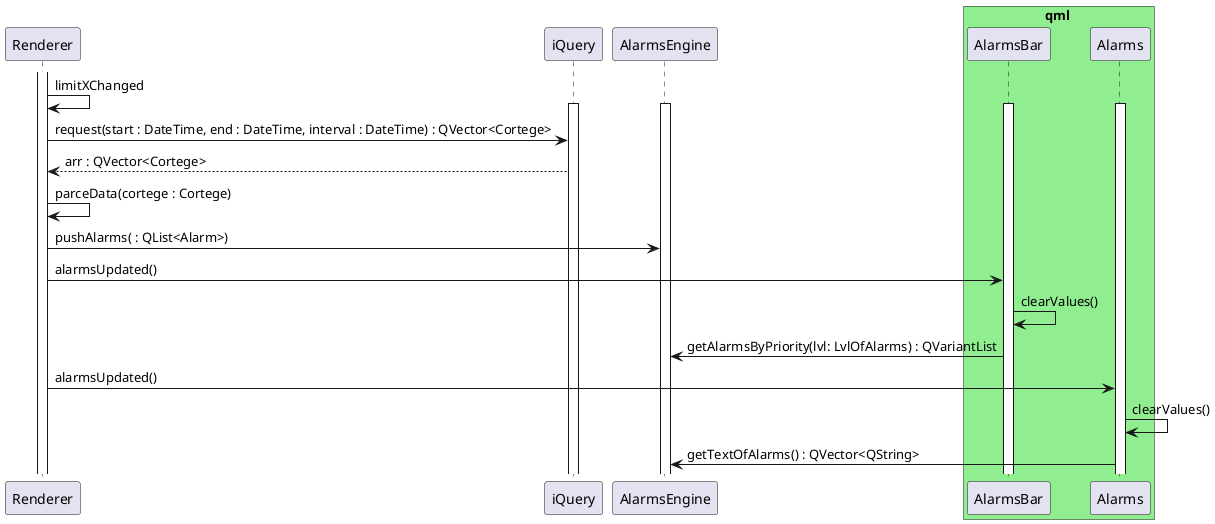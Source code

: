 @startuml SequenceDiagram

skinparam sequenceMessageAlign left
activate Renderer

Renderer -> Renderer: limitXChanged
activate AlarmsBar
activate Alarms
activate iQuery
activate AlarmsEngine

Renderer -> iQuery: request(start : DateTime, end : DateTime, interval : DateTime) : QVector<Cortege>
iQuery --> Renderer: arr : QVector<Cortege>

Renderer -> Renderer : parceData(cortege : Cortege)

Renderer -> AlarmsEngine: pushAlarms( : QList<Alarm>)

Renderer -> AlarmsBar: alarmsUpdated()
AlarmsBar -> AlarmsBar:  clearValues()
AlarmsBar -> AlarmsEngine: getAlarmsByPriority(lvl: LvlOfAlarms) : QVariantList

Renderer -> Alarms:  alarmsUpdated()
Alarms -> Alarms:  clearValues()
Alarms -> AlarmsEngine: getTextOfAlarms() : QVector<QString>

box qml #LightGreen
    participant AlarmsBar
    participant Alarms
end box

@enduml